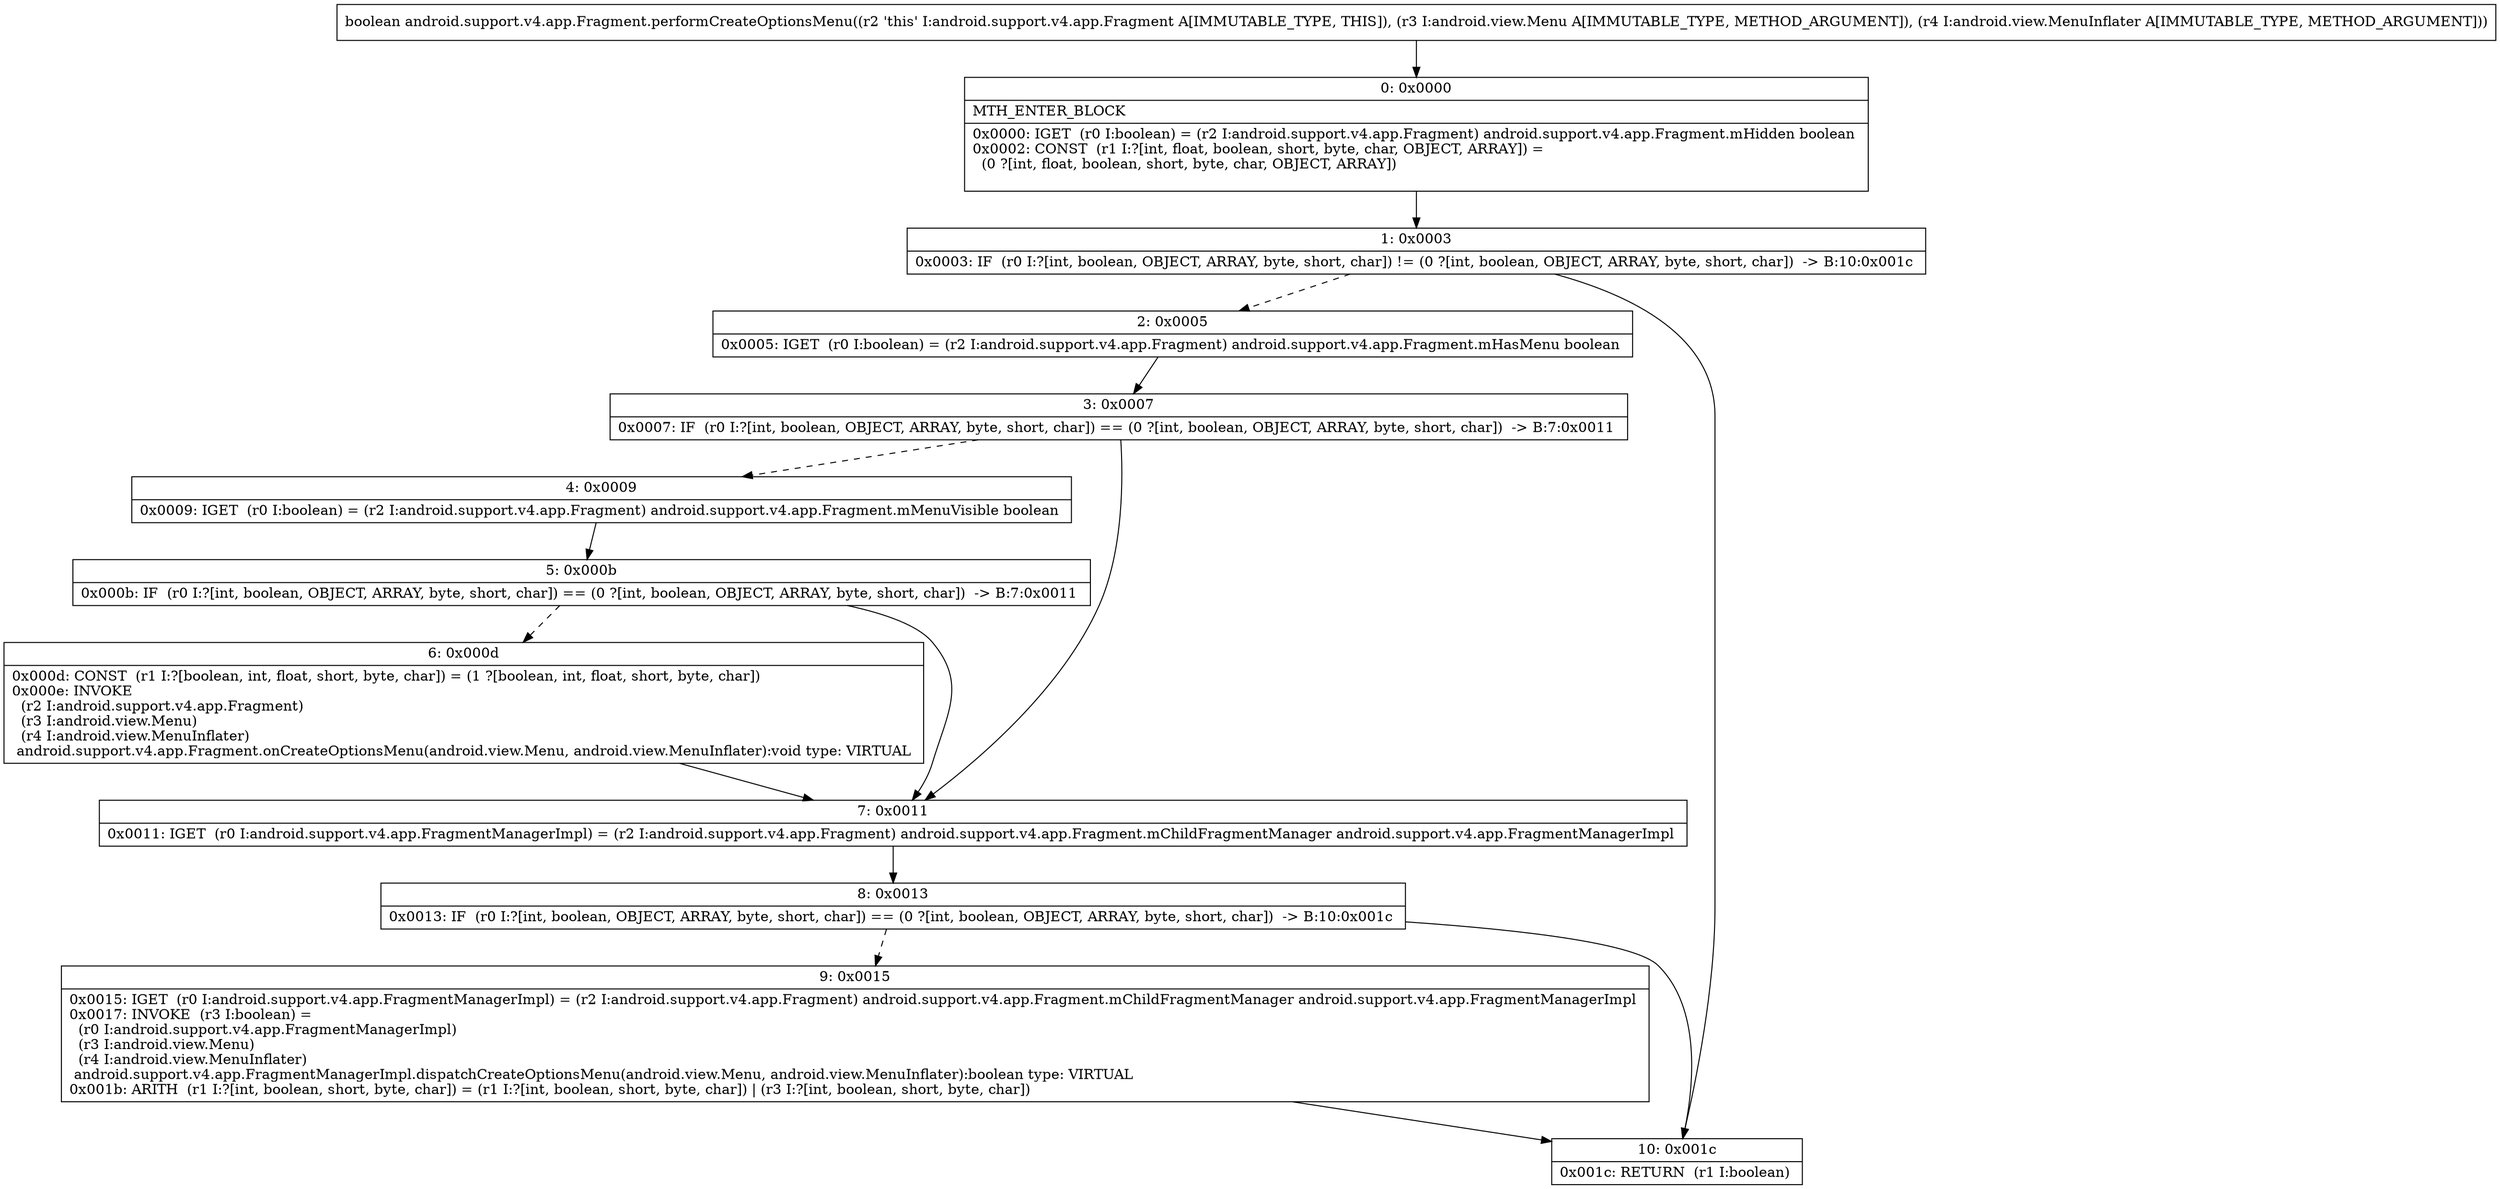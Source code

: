 digraph "CFG forandroid.support.v4.app.Fragment.performCreateOptionsMenu(Landroid\/view\/Menu;Landroid\/view\/MenuInflater;)Z" {
Node_0 [shape=record,label="{0\:\ 0x0000|MTH_ENTER_BLOCK\l|0x0000: IGET  (r0 I:boolean) = (r2 I:android.support.v4.app.Fragment) android.support.v4.app.Fragment.mHidden boolean \l0x0002: CONST  (r1 I:?[int, float, boolean, short, byte, char, OBJECT, ARRAY]) = \l  (0 ?[int, float, boolean, short, byte, char, OBJECT, ARRAY])\l \l}"];
Node_1 [shape=record,label="{1\:\ 0x0003|0x0003: IF  (r0 I:?[int, boolean, OBJECT, ARRAY, byte, short, char]) != (0 ?[int, boolean, OBJECT, ARRAY, byte, short, char])  \-\> B:10:0x001c \l}"];
Node_2 [shape=record,label="{2\:\ 0x0005|0x0005: IGET  (r0 I:boolean) = (r2 I:android.support.v4.app.Fragment) android.support.v4.app.Fragment.mHasMenu boolean \l}"];
Node_3 [shape=record,label="{3\:\ 0x0007|0x0007: IF  (r0 I:?[int, boolean, OBJECT, ARRAY, byte, short, char]) == (0 ?[int, boolean, OBJECT, ARRAY, byte, short, char])  \-\> B:7:0x0011 \l}"];
Node_4 [shape=record,label="{4\:\ 0x0009|0x0009: IGET  (r0 I:boolean) = (r2 I:android.support.v4.app.Fragment) android.support.v4.app.Fragment.mMenuVisible boolean \l}"];
Node_5 [shape=record,label="{5\:\ 0x000b|0x000b: IF  (r0 I:?[int, boolean, OBJECT, ARRAY, byte, short, char]) == (0 ?[int, boolean, OBJECT, ARRAY, byte, short, char])  \-\> B:7:0x0011 \l}"];
Node_6 [shape=record,label="{6\:\ 0x000d|0x000d: CONST  (r1 I:?[boolean, int, float, short, byte, char]) = (1 ?[boolean, int, float, short, byte, char]) \l0x000e: INVOKE  \l  (r2 I:android.support.v4.app.Fragment)\l  (r3 I:android.view.Menu)\l  (r4 I:android.view.MenuInflater)\l android.support.v4.app.Fragment.onCreateOptionsMenu(android.view.Menu, android.view.MenuInflater):void type: VIRTUAL \l}"];
Node_7 [shape=record,label="{7\:\ 0x0011|0x0011: IGET  (r0 I:android.support.v4.app.FragmentManagerImpl) = (r2 I:android.support.v4.app.Fragment) android.support.v4.app.Fragment.mChildFragmentManager android.support.v4.app.FragmentManagerImpl \l}"];
Node_8 [shape=record,label="{8\:\ 0x0013|0x0013: IF  (r0 I:?[int, boolean, OBJECT, ARRAY, byte, short, char]) == (0 ?[int, boolean, OBJECT, ARRAY, byte, short, char])  \-\> B:10:0x001c \l}"];
Node_9 [shape=record,label="{9\:\ 0x0015|0x0015: IGET  (r0 I:android.support.v4.app.FragmentManagerImpl) = (r2 I:android.support.v4.app.Fragment) android.support.v4.app.Fragment.mChildFragmentManager android.support.v4.app.FragmentManagerImpl \l0x0017: INVOKE  (r3 I:boolean) = \l  (r0 I:android.support.v4.app.FragmentManagerImpl)\l  (r3 I:android.view.Menu)\l  (r4 I:android.view.MenuInflater)\l android.support.v4.app.FragmentManagerImpl.dispatchCreateOptionsMenu(android.view.Menu, android.view.MenuInflater):boolean type: VIRTUAL \l0x001b: ARITH  (r1 I:?[int, boolean, short, byte, char]) = (r1 I:?[int, boolean, short, byte, char]) \| (r3 I:?[int, boolean, short, byte, char]) \l}"];
Node_10 [shape=record,label="{10\:\ 0x001c|0x001c: RETURN  (r1 I:boolean) \l}"];
MethodNode[shape=record,label="{boolean android.support.v4.app.Fragment.performCreateOptionsMenu((r2 'this' I:android.support.v4.app.Fragment A[IMMUTABLE_TYPE, THIS]), (r3 I:android.view.Menu A[IMMUTABLE_TYPE, METHOD_ARGUMENT]), (r4 I:android.view.MenuInflater A[IMMUTABLE_TYPE, METHOD_ARGUMENT])) }"];
MethodNode -> Node_0;
Node_0 -> Node_1;
Node_1 -> Node_2[style=dashed];
Node_1 -> Node_10;
Node_2 -> Node_3;
Node_3 -> Node_4[style=dashed];
Node_3 -> Node_7;
Node_4 -> Node_5;
Node_5 -> Node_6[style=dashed];
Node_5 -> Node_7;
Node_6 -> Node_7;
Node_7 -> Node_8;
Node_8 -> Node_9[style=dashed];
Node_8 -> Node_10;
Node_9 -> Node_10;
}

